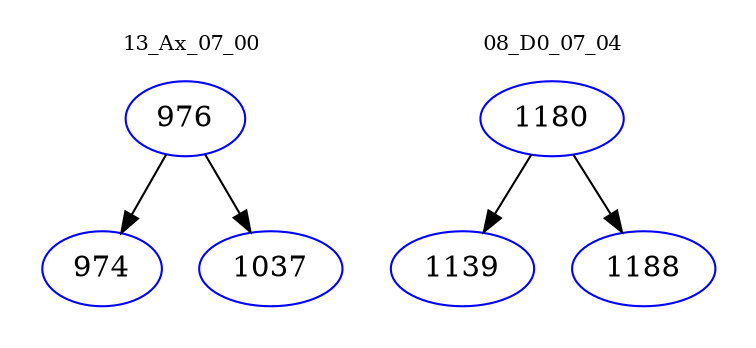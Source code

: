 digraph{
subgraph cluster_0 {
color = white
label = "13_Ax_07_00";
fontsize=10;
T0_976 [label="976", color="blue"]
T0_976 -> T0_974 [color="black"]
T0_974 [label="974", color="blue"]
T0_976 -> T0_1037 [color="black"]
T0_1037 [label="1037", color="blue"]
}
subgraph cluster_1 {
color = white
label = "08_D0_07_04";
fontsize=10;
T1_1180 [label="1180", color="blue"]
T1_1180 -> T1_1139 [color="black"]
T1_1139 [label="1139", color="blue"]
T1_1180 -> T1_1188 [color="black"]
T1_1188 [label="1188", color="blue"]
}
}
